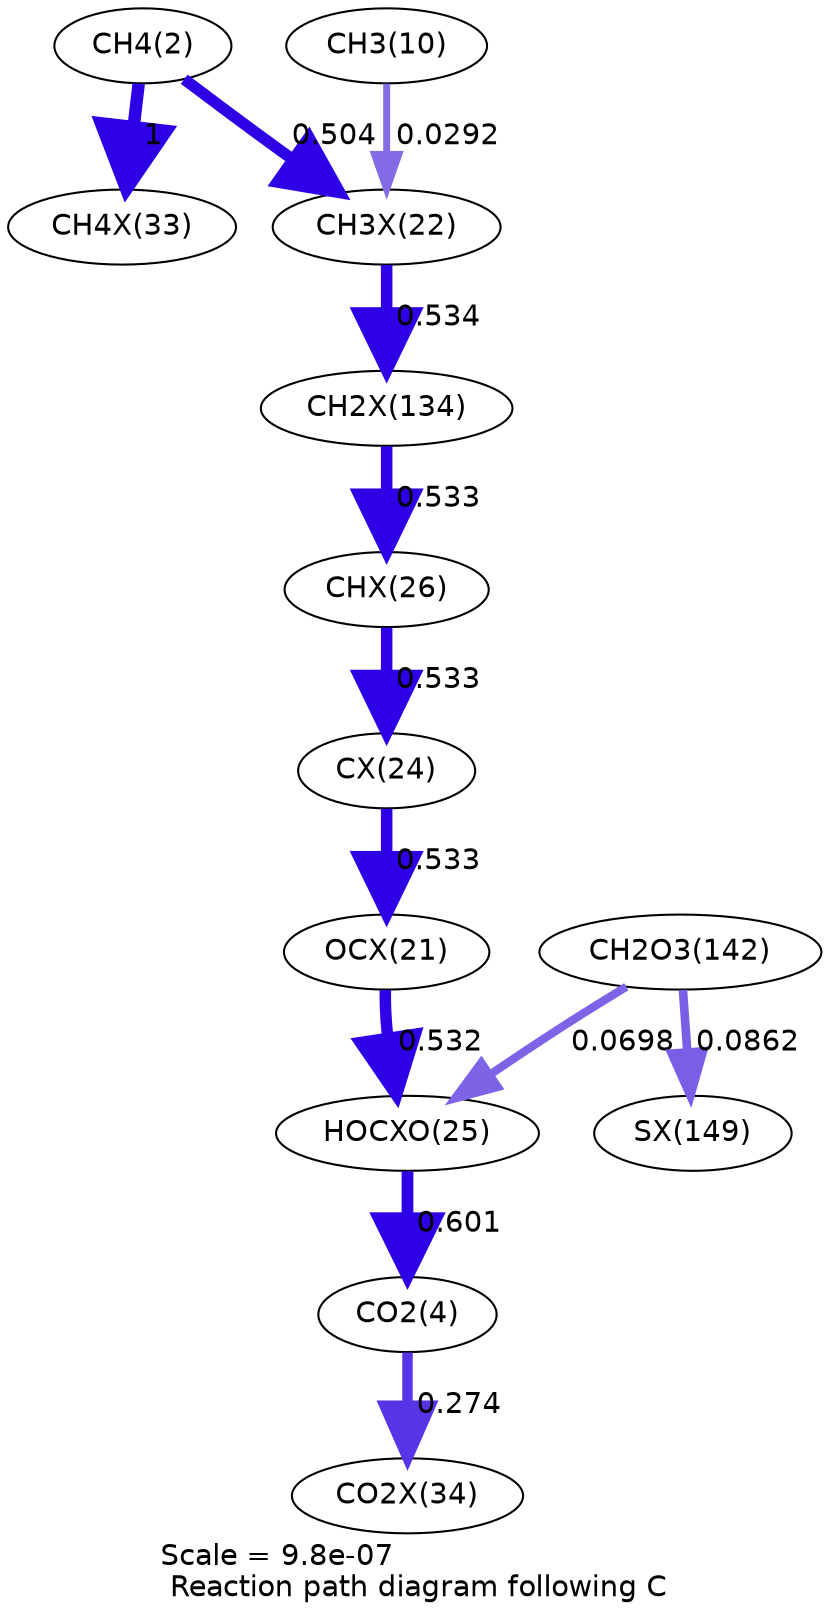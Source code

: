 digraph reaction_paths {
center=1;
s4 -> s33[fontname="Helvetica", penwidth=6, arrowsize=3, color="0.7, 1.5, 0.9"
, label=" 1"];
s4 -> s27[fontname="Helvetica", penwidth=5.48, arrowsize=2.74, color="0.7, 1, 0.9"
, label=" 0.504"];
s12 -> s27[fontname="Helvetica", penwidth=3.33, arrowsize=1.67, color="0.7, 0.529, 0.9"
, label=" 0.0292"];
s27 -> s41[fontname="Helvetica", penwidth=5.53, arrowsize=2.76, color="0.7, 1.03, 0.9"
, label=" 0.534"];
s41 -> s31[fontname="Helvetica", penwidth=5.53, arrowsize=2.76, color="0.7, 1.03, 0.9"
, label=" 0.533"];
s31 -> s29[fontname="Helvetica", penwidth=5.52, arrowsize=2.76, color="0.7, 1.03, 0.9"
, label=" 0.533"];
s29 -> s26[fontname="Helvetica", penwidth=5.53, arrowsize=2.76, color="0.7, 1.03, 0.9"
, label=" 0.533"];
s26 -> s30[fontname="Helvetica", penwidth=5.52, arrowsize=2.76, color="0.7, 1.03, 0.9"
, label=" 0.532"];
s30 -> s6[fontname="Helvetica", penwidth=5.62, arrowsize=2.81, color="0.7, 1.1, 0.9"
, label=" 0.601"];
s6 -> s34[fontname="Helvetica", penwidth=5.02, arrowsize=2.51, color="0.7, 0.774, 0.9"
, label=" 0.274"];
s21 -> s30[fontname="Helvetica", penwidth=3.99, arrowsize=2, color="0.7, 0.57, 0.9"
, label=" 0.0698"];
s21 -> s46[fontname="Helvetica", penwidth=4.15, arrowsize=2.07, color="0.7, 0.586, 0.9"
, label=" 0.0862"];
s4 [ fontname="Helvetica", label="CH4(2)"];
s6 [ fontname="Helvetica", label="CO2(4)"];
s12 [ fontname="Helvetica", label="CH3(10)"];
s21 [ fontname="Helvetica", label="CH2O3(142)"];
s26 [ fontname="Helvetica", label="OCX(21)"];
s27 [ fontname="Helvetica", label="CH3X(22)"];
s29 [ fontname="Helvetica", label="CX(24)"];
s30 [ fontname="Helvetica", label="HOCXO(25)"];
s31 [ fontname="Helvetica", label="CHX(26)"];
s33 [ fontname="Helvetica", label="CH4X(33)"];
s34 [ fontname="Helvetica", label="CO2X(34)"];
s41 [ fontname="Helvetica", label="CH2X(134)"];
s46 [ fontname="Helvetica", label="SX(149)"];
 label = "Scale = 9.8e-07\l Reaction path diagram following C";
 fontname = "Helvetica";
}

